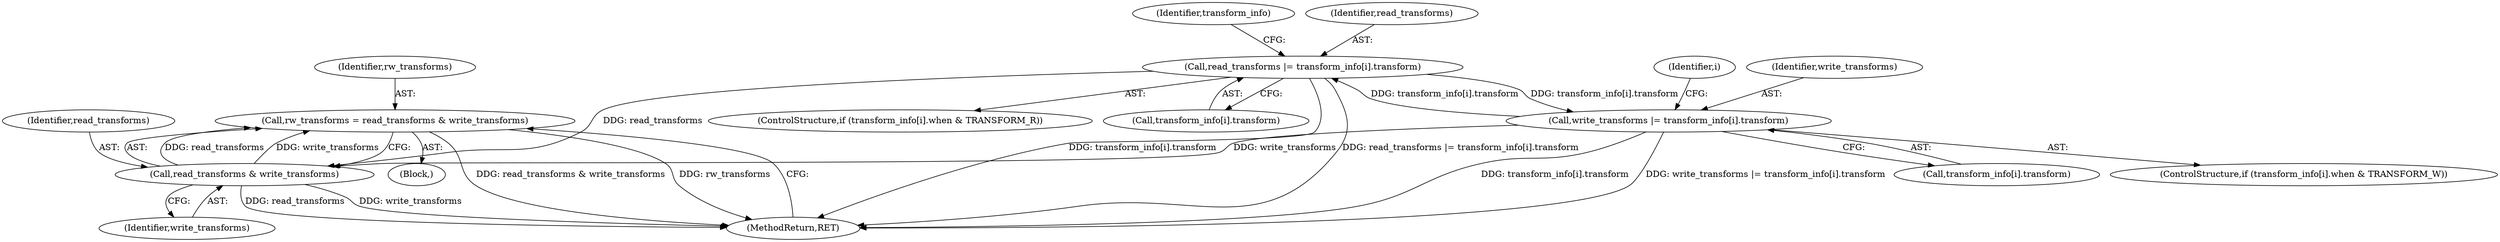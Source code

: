 digraph "0_Android_9d4853418ab2f754c2b63e091c29c5529b8b86ca_26@API" {
"1000154" [label="(Call,rw_transforms = read_transforms & write_transforms)"];
"1000156" [label="(Call,read_transforms & write_transforms)"];
"1000132" [label="(Call,read_transforms |= transform_info[i].transform)"];
"1000147" [label="(Call,write_transforms |= transform_info[i].transform)"];
"1000158" [label="(Identifier,write_transforms)"];
"1000104" [label="(Block,)"];
"1000143" [label="(Identifier,transform_info)"];
"1000157" [label="(Identifier,read_transforms)"];
"1000134" [label="(Call,transform_info[i].transform)"];
"1000139" [label="(ControlStructure,if (transform_info[i].when & TRANSFORM_W))"];
"1000148" [label="(Identifier,write_transforms)"];
"1000114" [label="(Identifier,i)"];
"1000147" [label="(Call,write_transforms |= transform_info[i].transform)"];
"1000156" [label="(Call,read_transforms & write_transforms)"];
"1000132" [label="(Call,read_transforms |= transform_info[i].transform)"];
"1000149" [label="(Call,transform_info[i].transform)"];
"1000154" [label="(Call,rw_transforms = read_transforms & write_transforms)"];
"1000124" [label="(ControlStructure,if (transform_info[i].when & TRANSFORM_R))"];
"1000155" [label="(Identifier,rw_transforms)"];
"1000159" [label="(MethodReturn,RET)"];
"1000133" [label="(Identifier,read_transforms)"];
"1000154" -> "1000104"  [label="AST: "];
"1000154" -> "1000156"  [label="CFG: "];
"1000155" -> "1000154"  [label="AST: "];
"1000156" -> "1000154"  [label="AST: "];
"1000159" -> "1000154"  [label="CFG: "];
"1000154" -> "1000159"  [label="DDG: read_transforms & write_transforms"];
"1000154" -> "1000159"  [label="DDG: rw_transforms"];
"1000156" -> "1000154"  [label="DDG: read_transforms"];
"1000156" -> "1000154"  [label="DDG: write_transforms"];
"1000156" -> "1000158"  [label="CFG: "];
"1000157" -> "1000156"  [label="AST: "];
"1000158" -> "1000156"  [label="AST: "];
"1000156" -> "1000159"  [label="DDG: read_transforms"];
"1000156" -> "1000159"  [label="DDG: write_transforms"];
"1000132" -> "1000156"  [label="DDG: read_transforms"];
"1000147" -> "1000156"  [label="DDG: write_transforms"];
"1000132" -> "1000124"  [label="AST: "];
"1000132" -> "1000134"  [label="CFG: "];
"1000133" -> "1000132"  [label="AST: "];
"1000134" -> "1000132"  [label="AST: "];
"1000143" -> "1000132"  [label="CFG: "];
"1000132" -> "1000159"  [label="DDG: read_transforms |= transform_info[i].transform"];
"1000132" -> "1000159"  [label="DDG: transform_info[i].transform"];
"1000147" -> "1000132"  [label="DDG: transform_info[i].transform"];
"1000132" -> "1000147"  [label="DDG: transform_info[i].transform"];
"1000147" -> "1000139"  [label="AST: "];
"1000147" -> "1000149"  [label="CFG: "];
"1000148" -> "1000147"  [label="AST: "];
"1000149" -> "1000147"  [label="AST: "];
"1000114" -> "1000147"  [label="CFG: "];
"1000147" -> "1000159"  [label="DDG: transform_info[i].transform"];
"1000147" -> "1000159"  [label="DDG: write_transforms |= transform_info[i].transform"];
}
